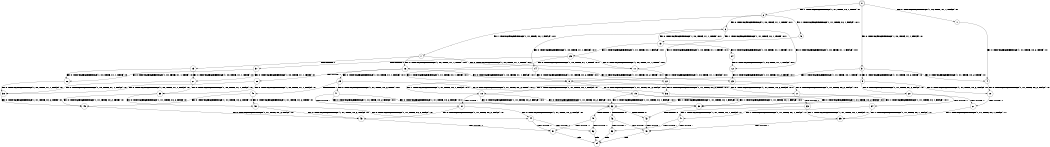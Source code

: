 digraph BCG {
size = "7, 10.5";
center = TRUE;
node [shape = circle];
0 [peripheries = 2];
0 -> 1 [label = "EX !0 !ATOMIC_EXCH_BRANCH (1, +0, TRUE, +1, 1, FALSE) !:0:"];
0 -> 2 [label = "EX !1 !ATOMIC_EXCH_BRANCH (1, +1, TRUE, +0, 1, TRUE) !:0:"];
0 -> 3 [label = "EX !0 !ATOMIC_EXCH_BRANCH (1, +0, TRUE, +1, 1, FALSE) !:0:"];
1 -> 4 [label = "EX !0 !ATOMIC_EXCH_BRANCH (1, +1, TRUE, +0, 2, TRUE) !:0:"];
2 -> 5 [label = "EX !1 !ATOMIC_EXCH_BRANCH (1, +1, TRUE, +0, 1, FALSE) !:0:1:"];
2 -> 6 [label = "EX !0 !ATOMIC_EXCH_BRANCH (1, +0, TRUE, +1, 1, TRUE) !:0:1:"];
2 -> 7 [label = "EX !1 !ATOMIC_EXCH_BRANCH (1, +1, TRUE, +0, 1, FALSE) !:0:1:"];
3 -> 4 [label = "EX !0 !ATOMIC_EXCH_BRANCH (1, +1, TRUE, +0, 2, TRUE) !:0:"];
3 -> 8 [label = "EX !1 !ATOMIC_EXCH_BRANCH (1, +1, TRUE, +0, 1, TRUE) !:0:"];
3 -> 9 [label = "EX !0 !ATOMIC_EXCH_BRANCH (1, +1, TRUE, +0, 2, TRUE) !:0:"];
4 -> 10 [label = "EX !0 !ATOMIC_EXCH_BRANCH (1, +1, TRUE, +0, 2, FALSE) !:0:"];
5 -> 11 [label = "EX !0 !ATOMIC_EXCH_BRANCH (1, +0, TRUE, +1, 1, TRUE) !:0:1:"];
6 -> 12 [label = "EX !0 !ATOMIC_EXCH_BRANCH (1, +0, TRUE, +1, 1, FALSE) !:0:1:"];
6 -> 13 [label = "EX !1 !ATOMIC_EXCH_BRANCH (1, +1, TRUE, +0, 1, TRUE) !:0:1:"];
6 -> 14 [label = "EX !0 !ATOMIC_EXCH_BRANCH (1, +0, TRUE, +1, 1, FALSE) !:0:1:"];
7 -> 11 [label = "EX !0 !ATOMIC_EXCH_BRANCH (1, +0, TRUE, +1, 1, TRUE) !:0:1:"];
7 -> 15 [label = "TERMINATE !1"];
7 -> 16 [label = "EX !0 !ATOMIC_EXCH_BRANCH (1, +0, TRUE, +1, 1, TRUE) !:0:1:"];
8 -> 17 [label = "EX !0 !ATOMIC_EXCH_BRANCH (1, +1, TRUE, +0, 2, FALSE) !:0:1:"];
8 -> 18 [label = "EX !1 !ATOMIC_EXCH_BRANCH (1, +1, TRUE, +0, 1, FALSE) !:0:1:"];
8 -> 19 [label = "EX !0 !ATOMIC_EXCH_BRANCH (1, +1, TRUE, +0, 2, FALSE) !:0:1:"];
9 -> 10 [label = "EX !0 !ATOMIC_EXCH_BRANCH (1, +1, TRUE, +0, 2, FALSE) !:0:"];
9 -> 18 [label = "EX !1 !ATOMIC_EXCH_BRANCH (1, +1, TRUE, +0, 1, FALSE) !:0:"];
9 -> 20 [label = "EX !0 !ATOMIC_EXCH_BRANCH (1, +1, TRUE, +0, 2, FALSE) !:0:"];
10 -> 21 [label = "TERMINATE !0"];
11 -> 22 [label = "EX !0 !ATOMIC_EXCH_BRANCH (1, +0, TRUE, +1, 1, FALSE) !:0:1:"];
12 -> 23 [label = "EX !0 !ATOMIC_EXCH_BRANCH (1, +1, TRUE, +0, 2, TRUE) !:0:1:"];
13 -> 24 [label = "EX !0 !ATOMIC_EXCH_BRANCH (1, +0, TRUE, +1, 1, TRUE) !:0:1:"];
13 -> 25 [label = "EX !1 !ATOMIC_EXCH_BRANCH (1, +1, TRUE, +0, 1, FALSE) !:0:1:"];
13 -> 6 [label = "EX !0 !ATOMIC_EXCH_BRANCH (1, +0, TRUE, +1, 1, TRUE) !:0:1:"];
14 -> 23 [label = "EX !0 !ATOMIC_EXCH_BRANCH (1, +1, TRUE, +0, 2, TRUE) !:0:1:"];
14 -> 8 [label = "EX !1 !ATOMIC_EXCH_BRANCH (1, +1, TRUE, +0, 1, TRUE) !:0:1:"];
14 -> 8 [label = "EX !0 !ATOMIC_EXCH_BRANCH (1, +1, TRUE, +0, 2, TRUE) !:0:1:"];
15 -> 26 [label = "EX !0 !ATOMIC_EXCH_BRANCH (1, +0, TRUE, +1, 1, TRUE) !:0:"];
15 -> 27 [label = "EX !0 !ATOMIC_EXCH_BRANCH (1, +0, TRUE, +1, 1, TRUE) !:0:"];
16 -> 22 [label = "EX !0 !ATOMIC_EXCH_BRANCH (1, +0, TRUE, +1, 1, FALSE) !:0:1:"];
16 -> 28 [label = "TERMINATE !1"];
16 -> 29 [label = "EX !0 !ATOMIC_EXCH_BRANCH (1, +0, TRUE, +1, 1, FALSE) !:0:1:"];
17 -> 30 [label = "EX !1 !ATOMIC_EXCH_BRANCH (1, +1, TRUE, +0, 1, FALSE) !:0:1:"];
18 -> 30 [label = "EX !0 !ATOMIC_EXCH_BRANCH (1, +1, TRUE, +0, 2, FALSE) !:0:1:"];
18 -> 31 [label = "TERMINATE !1"];
18 -> 32 [label = "EX !0 !ATOMIC_EXCH_BRANCH (1, +1, TRUE, +0, 2, FALSE) !:0:1:"];
19 -> 30 [label = "EX !1 !ATOMIC_EXCH_BRANCH (1, +1, TRUE, +0, 1, FALSE) !:0:1:"];
19 -> 33 [label = "TERMINATE !0"];
19 -> 32 [label = "EX !1 !ATOMIC_EXCH_BRANCH (1, +1, TRUE, +0, 1, FALSE) !:0:1:"];
20 -> 21 [label = "TERMINATE !0"];
20 -> 34 [label = "TERMINATE !0"];
20 -> 32 [label = "EX !1 !ATOMIC_EXCH_BRANCH (1, +1, TRUE, +0, 1, FALSE) !:0:"];
21 -> 35 [label = "EX !1 !ATOMIC_EXCH_BRANCH (1, +1, TRUE, +0, 1, FALSE) !:1:"];
22 -> 36 [label = "EX !0 !ATOMIC_EXCH_BRANCH (1, +1, TRUE, +0, 2, TRUE) !:0:1:"];
23 -> 17 [label = "EX !0 !ATOMIC_EXCH_BRANCH (1, +1, TRUE, +0, 2, FALSE) !:0:1:"];
24 -> 12 [label = "EX !0 !ATOMIC_EXCH_BRANCH (1, +0, TRUE, +1, 1, FALSE) !:0:1:"];
25 -> 11 [label = "EX !0 !ATOMIC_EXCH_BRANCH (1, +0, TRUE, +1, 1, TRUE) !:0:1:"];
25 -> 37 [label = "TERMINATE !1"];
25 -> 16 [label = "EX !0 !ATOMIC_EXCH_BRANCH (1, +0, TRUE, +1, 1, TRUE) !:0:1:"];
26 -> 38 [label = "EX !0 !ATOMIC_EXCH_BRANCH (1, +0, TRUE, +1, 1, FALSE) !:0:"];
27 -> 38 [label = "EX !0 !ATOMIC_EXCH_BRANCH (1, +0, TRUE, +1, 1, FALSE) !:0:"];
27 -> 39 [label = "EX !0 !ATOMIC_EXCH_BRANCH (1, +0, TRUE, +1, 1, FALSE) !:0:"];
28 -> 38 [label = "EX !0 !ATOMIC_EXCH_BRANCH (1, +0, TRUE, +1, 1, FALSE) !:0:"];
28 -> 39 [label = "EX !0 !ATOMIC_EXCH_BRANCH (1, +0, TRUE, +1, 1, FALSE) !:0:"];
29 -> 36 [label = "EX !0 !ATOMIC_EXCH_BRANCH (1, +1, TRUE, +0, 2, TRUE) !:0:1:"];
29 -> 40 [label = "TERMINATE !1"];
29 -> 41 [label = "EX !0 !ATOMIC_EXCH_BRANCH (1, +1, TRUE, +0, 2, TRUE) !:0:1:"];
30 -> 42 [label = "TERMINATE !0"];
31 -> 43 [label = "EX !0 !ATOMIC_EXCH_BRANCH (1, +1, TRUE, +0, 2, FALSE) !:0:"];
31 -> 44 [label = "EX !0 !ATOMIC_EXCH_BRANCH (1, +1, TRUE, +0, 2, FALSE) !:0:"];
32 -> 42 [label = "TERMINATE !0"];
32 -> 45 [label = "TERMINATE !1"];
32 -> 46 [label = "TERMINATE !0"];
33 -> 35 [label = "EX !1 !ATOMIC_EXCH_BRANCH (1, +1, TRUE, +0, 1, FALSE) !:1:"];
33 -> 47 [label = "EX !1 !ATOMIC_EXCH_BRANCH (1, +1, TRUE, +0, 1, FALSE) !:1:"];
34 -> 35 [label = "EX !1 !ATOMIC_EXCH_BRANCH (1, +1, TRUE, +0, 1, FALSE) !:1:"];
34 -> 47 [label = "EX !1 !ATOMIC_EXCH_BRANCH (1, +1, TRUE, +0, 1, FALSE) !:1:"];
35 -> 48 [label = "TERMINATE !1"];
36 -> 30 [label = "EX !0 !ATOMIC_EXCH_BRANCH (1, +1, TRUE, +0, 2, FALSE) !:0:1:"];
37 -> 26 [label = "EX !0 !ATOMIC_EXCH_BRANCH (1, +0, TRUE, +1, 1, TRUE) !:0:"];
37 -> 27 [label = "EX !0 !ATOMIC_EXCH_BRANCH (1, +0, TRUE, +1, 1, TRUE) !:0:"];
38 -> 49 [label = "EX !0 !ATOMIC_EXCH_BRANCH (1, +1, TRUE, +0, 2, TRUE) !:0:"];
39 -> 49 [label = "EX !0 !ATOMIC_EXCH_BRANCH (1, +1, TRUE, +0, 2, TRUE) !:0:"];
39 -> 50 [label = "EX !0 !ATOMIC_EXCH_BRANCH (1, +1, TRUE, +0, 2, TRUE) !:0:"];
40 -> 49 [label = "EX !0 !ATOMIC_EXCH_BRANCH (1, +1, TRUE, +0, 2, TRUE) !:0:"];
40 -> 50 [label = "EX !0 !ATOMIC_EXCH_BRANCH (1, +1, TRUE, +0, 2, TRUE) !:0:"];
41 -> 30 [label = "EX !0 !ATOMIC_EXCH_BRANCH (1, +1, TRUE, +0, 2, FALSE) !:0:1:"];
41 -> 31 [label = "TERMINATE !1"];
41 -> 32 [label = "EX !0 !ATOMIC_EXCH_BRANCH (1, +1, TRUE, +0, 2, FALSE) !:0:1:"];
42 -> 48 [label = "TERMINATE !1"];
43 -> 51 [label = "TERMINATE !0"];
44 -> 51 [label = "TERMINATE !0"];
44 -> 52 [label = "TERMINATE !0"];
45 -> 51 [label = "TERMINATE !0"];
45 -> 52 [label = "TERMINATE !0"];
46 -> 48 [label = "TERMINATE !1"];
46 -> 53 [label = "TERMINATE !1"];
47 -> 48 [label = "TERMINATE !1"];
47 -> 53 [label = "TERMINATE !1"];
48 -> 54 [label = "exit"];
49 -> 43 [label = "EX !0 !ATOMIC_EXCH_BRANCH (1, +1, TRUE, +0, 2, FALSE) !:0:"];
50 -> 43 [label = "EX !0 !ATOMIC_EXCH_BRANCH (1, +1, TRUE, +0, 2, FALSE) !:0:"];
50 -> 44 [label = "EX !0 !ATOMIC_EXCH_BRANCH (1, +1, TRUE, +0, 2, FALSE) !:0:"];
51 -> 54 [label = "exit"];
52 -> 54 [label = "exit"];
53 -> 54 [label = "exit"];
}
